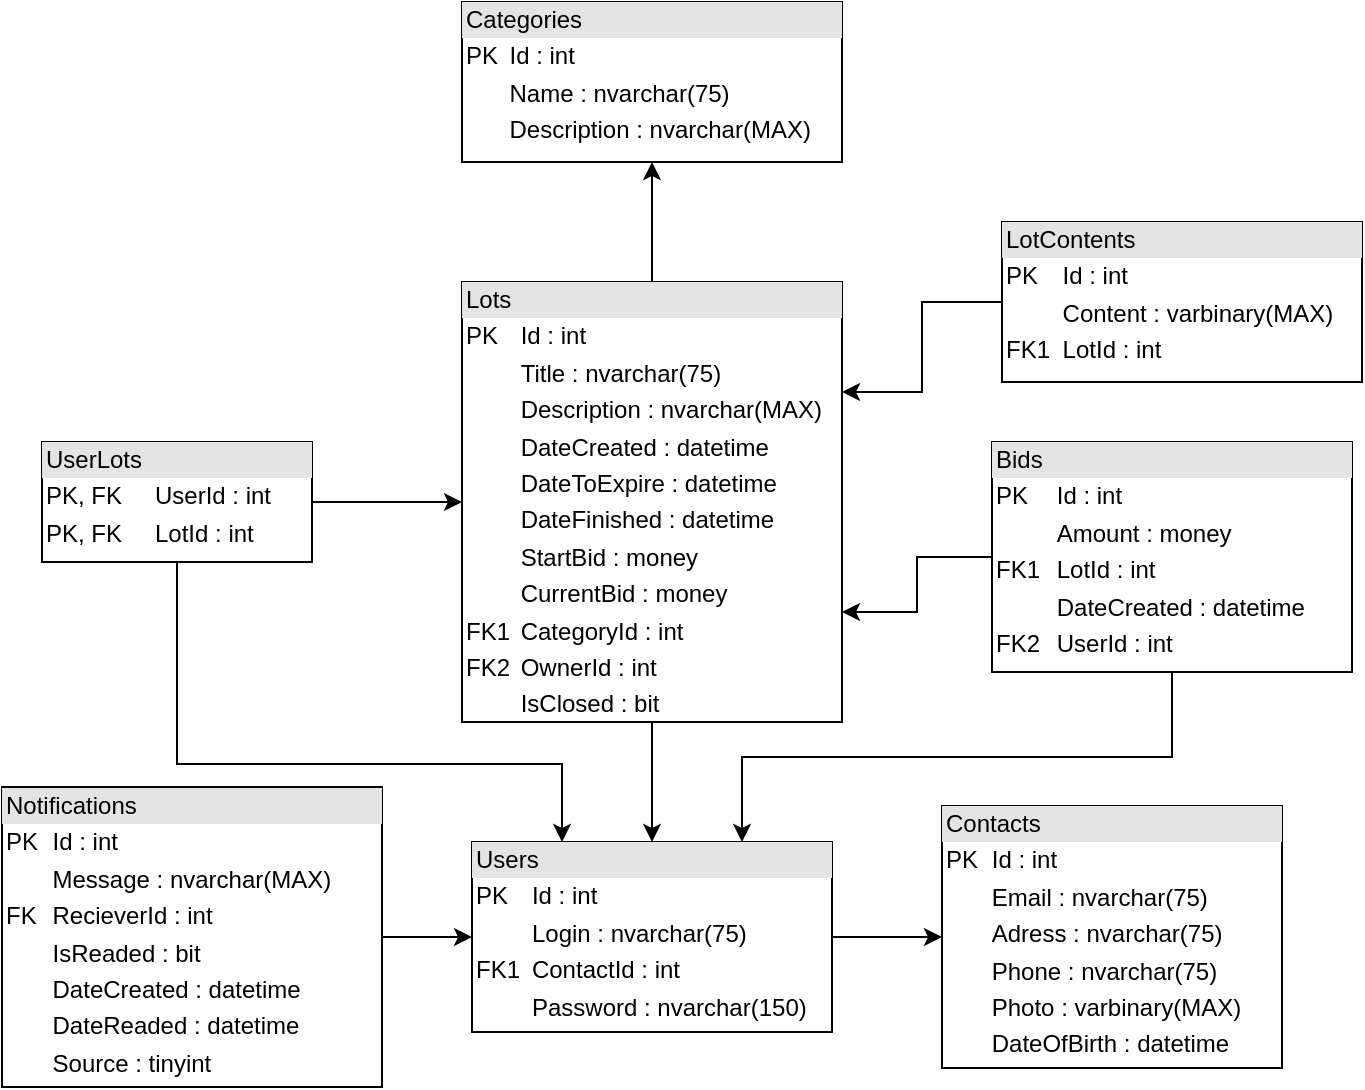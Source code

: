 <mxfile version="10.6.7" type="device"><diagram id="CQo-1b381A4dUtBqCFUa" name="Page-1"><mxGraphModel dx="1045" dy="616" grid="1" gridSize="10" guides="1" tooltips="1" connect="1" arrows="1" fold="1" page="1" pageScale="1" pageWidth="827" pageHeight="1169" math="0" shadow="0"><root><mxCell id="0"/><mxCell id="1" parent="0"/><mxCell id="Y1mQi-i1schLJJ2t3wef-1" value="&lt;div style=&quot;box-sizing: border-box ; width: 100% ; background: #e4e4e4 ; padding: 2px&quot;&gt;Users&lt;/div&gt;&lt;table style=&quot;width: 100% ; font-size: 1em&quot; cellpadding=&quot;2&quot; cellspacing=&quot;0&quot;&gt;&lt;tbody&gt;&lt;tr&gt;&lt;td&gt;PK&lt;/td&gt;&lt;td&gt;Id : int&lt;/td&gt;&lt;/tr&gt;&lt;tr&gt;&lt;td&gt;&lt;br&gt;&lt;/td&gt;&lt;td&gt;Login : nvarchar(75)&lt;/td&gt;&lt;/tr&gt;&lt;tr&gt;&lt;td&gt;FK1&lt;/td&gt;&lt;td&gt;ContactId : int&lt;/td&gt;&lt;/tr&gt;&lt;tr&gt;&lt;td&gt;&lt;br&gt;&lt;/td&gt;&lt;td&gt;Password : nvarchar(150)&lt;/td&gt;&lt;/tr&gt;&lt;/tbody&gt;&lt;/table&gt;" style="verticalAlign=top;align=left;overflow=fill;html=1;" parent="1" vertex="1"><mxGeometry x="295" y="530" width="180" height="95" as="geometry"/></mxCell><mxCell id="Y1mQi-i1schLJJ2t3wef-2" value="&lt;div style=&quot;box-sizing: border-box ; width: 100% ; background: #e4e4e4 ; padding: 2px&quot;&gt;Categories&lt;/div&gt;&lt;table style=&quot;width: 100% ; font-size: 1em&quot; cellpadding=&quot;2&quot; cellspacing=&quot;0&quot;&gt;&lt;tbody&gt;&lt;tr&gt;&lt;td&gt;PK&lt;/td&gt;&lt;td&gt;Id : int&lt;/td&gt;&lt;/tr&gt;&lt;tr&gt;&lt;td&gt;&lt;br&gt;&lt;/td&gt;&lt;td&gt;Name : nvarchar(75)&lt;/td&gt;&lt;/tr&gt;&lt;tr&gt;&lt;td&gt;&lt;/td&gt;&lt;td&gt;Description : nvarchar(MAX)&lt;/td&gt;&lt;/tr&gt;&lt;/tbody&gt;&lt;/table&gt;" style="verticalAlign=top;align=left;overflow=fill;html=1;" parent="1" vertex="1"><mxGeometry x="290" y="110" width="190" height="80" as="geometry"/></mxCell><mxCell id="PAiB43gav27ahzIU-8i_-9" style="edgeStyle=orthogonalEdgeStyle;rounded=0;orthogonalLoop=1;jettySize=auto;html=1;exitX=0.5;exitY=1;exitDx=0;exitDy=0;" edge="1" parent="1" source="Y1mQi-i1schLJJ2t3wef-4" target="Y1mQi-i1schLJJ2t3wef-1"><mxGeometry relative="1" as="geometry"/></mxCell><mxCell id="Y1mQi-i1schLJJ2t3wef-4" value="&lt;div style=&quot;box-sizing: border-box ; width: 100% ; background: #e4e4e4 ; padding: 2px&quot;&gt;Lots&lt;/div&gt;&lt;table style=&quot;width: 100% ; font-size: 1em&quot; cellpadding=&quot;2&quot; cellspacing=&quot;0&quot;&gt;&lt;tbody&gt;&lt;tr&gt;&lt;td&gt;PK&lt;/td&gt;&lt;td&gt;Id : int&lt;/td&gt;&lt;/tr&gt;&lt;tr&gt;&lt;td&gt;&lt;br&gt;&lt;/td&gt;&lt;td&gt;Title : nvarchar(75)&lt;br&gt;&lt;/td&gt;&lt;/tr&gt;&lt;tr&gt;&lt;td&gt;&lt;br&gt;&lt;/td&gt;&lt;td&gt;Description : nvarchar(MAX)&lt;br&gt;&lt;/td&gt;&lt;/tr&gt;&lt;tr&gt;&lt;td&gt;&lt;/td&gt;&lt;td&gt;DateCreated : datetime&lt;/td&gt;&lt;/tr&gt;&lt;tr&gt;&lt;td&gt;&lt;br&gt;&lt;/td&gt;&lt;td&gt;DateToExpire : datetime&lt;/td&gt;&lt;/tr&gt;&lt;tr&gt;&lt;td&gt;&lt;br&gt;&lt;/td&gt;&lt;td&gt;DateFinished : datetime&lt;/td&gt;&lt;/tr&gt;&lt;tr&gt;&lt;td&gt;&lt;br&gt;&lt;/td&gt;&lt;td&gt;StartBid : money&lt;/td&gt;&lt;/tr&gt;&lt;tr&gt;&lt;td&gt;&lt;br&gt;&lt;/td&gt;&lt;td&gt;CurrentBid : money&lt;/td&gt;&lt;/tr&gt;&lt;tr&gt;&lt;td&gt;FK1&lt;/td&gt;&lt;td&gt;CategoryId : int&lt;/td&gt;&lt;/tr&gt;&lt;tr&gt;&lt;td&gt;FK2&lt;/td&gt;&lt;td&gt;OwnerId : int&lt;/td&gt;&lt;/tr&gt;&lt;tr&gt;&lt;td&gt;&lt;br&gt;&lt;/td&gt;&lt;td&gt;IsClosed : bit&lt;br&gt;&lt;/td&gt;&lt;/tr&gt;&lt;/tbody&gt;&lt;/table&gt;" style="verticalAlign=top;align=left;overflow=fill;html=1;" parent="1" vertex="1"><mxGeometry x="290" y="250" width="190" height="220" as="geometry"/></mxCell><mxCell id="Y1mQi-i1schLJJ2t3wef-5" value="&lt;div style=&quot;box-sizing: border-box ; width: 100% ; background: #e4e4e4 ; padding: 2px&quot;&gt;Contacts&lt;/div&gt;&lt;table style=&quot;width: 100% ; font-size: 1em&quot; cellpadding=&quot;2&quot; cellspacing=&quot;0&quot;&gt;&lt;tbody&gt;&lt;tr&gt;&lt;td&gt;PK&lt;/td&gt;&lt;td&gt;Id : int&lt;/td&gt;&lt;/tr&gt;&lt;tr&gt;&lt;td&gt;&lt;br&gt;&lt;/td&gt;&lt;td&gt;Email : nvarchar(75)&lt;/td&gt;&lt;/tr&gt;&lt;tr&gt;&lt;td&gt;&lt;br&gt;&lt;/td&gt;&lt;td&gt;Adress : nvarchar(75)&lt;/td&gt;&lt;/tr&gt;&lt;tr&gt;&lt;td&gt;&lt;br&gt;&lt;/td&gt;&lt;td&gt;Phone : nvarchar(75)&lt;/td&gt;&lt;/tr&gt;&lt;tr&gt;&lt;td&gt;&lt;br&gt;&lt;/td&gt;&lt;td&gt;Photo : varbinary(MAX)&lt;/td&gt;&lt;/tr&gt;&lt;tr&gt;&lt;td&gt;&lt;br&gt;&lt;/td&gt;&lt;td&gt;DateOfBirth : datetime&lt;/td&gt;&lt;/tr&gt;&lt;/tbody&gt;&lt;/table&gt;&lt;br&gt;&lt;br&gt;" style="verticalAlign=top;align=left;overflow=fill;html=1;" parent="1" vertex="1"><mxGeometry x="530" y="512" width="170" height="131" as="geometry"/></mxCell><mxCell id="PAiB43gav27ahzIU-8i_-10" style="edgeStyle=orthogonalEdgeStyle;rounded=0;orthogonalLoop=1;jettySize=auto;html=1;exitX=0.5;exitY=1;exitDx=0;exitDy=0;entryX=0.25;entryY=0;entryDx=0;entryDy=0;" edge="1" parent="1" source="Y1mQi-i1schLJJ2t3wef-7" target="Y1mQi-i1schLJJ2t3wef-1"><mxGeometry relative="1" as="geometry"><Array as="points"><mxPoint x="147" y="491"/><mxPoint x="340" y="491"/></Array></mxGeometry></mxCell><mxCell id="PAiB43gav27ahzIU-8i_-12" style="edgeStyle=orthogonalEdgeStyle;rounded=0;orthogonalLoop=1;jettySize=auto;html=1;exitX=1;exitY=0.5;exitDx=0;exitDy=0;" edge="1" parent="1" source="Y1mQi-i1schLJJ2t3wef-7" target="Y1mQi-i1schLJJ2t3wef-4"><mxGeometry relative="1" as="geometry"/></mxCell><mxCell id="Y1mQi-i1schLJJ2t3wef-7" value="&lt;div style=&quot;box-sizing: border-box ; width: 100% ; background: #e4e4e4 ; padding: 2px&quot;&gt;UserLots&lt;/div&gt;&lt;table style=&quot;width: 100% ; font-size: 1em&quot; cellpadding=&quot;2&quot; cellspacing=&quot;0&quot;&gt;&lt;tbody&gt;&lt;tr&gt;&lt;td&gt;PK, FK&lt;/td&gt;&lt;td&gt;UserId : int&lt;/td&gt;&lt;/tr&gt;&lt;tr&gt;&lt;td&gt;PK, FK&lt;/td&gt;&lt;td&gt;LotId : int&lt;/td&gt;&lt;/tr&gt;&lt;/tbody&gt;&lt;/table&gt;" style="verticalAlign=top;align=left;overflow=fill;html=1;" parent="1" vertex="1"><mxGeometry x="80" y="330" width="135" height="60" as="geometry"/></mxCell><mxCell id="PAiB43gav27ahzIU-8i_-7" style="edgeStyle=orthogonalEdgeStyle;rounded=0;orthogonalLoop=1;jettySize=auto;html=1;exitX=0;exitY=0.5;exitDx=0;exitDy=0;entryX=1;entryY=0.75;entryDx=0;entryDy=0;" edge="1" parent="1" source="Y1mQi-i1schLJJ2t3wef-25" target="Y1mQi-i1schLJJ2t3wef-4"><mxGeometry relative="1" as="geometry"/></mxCell><mxCell id="PAiB43gav27ahzIU-8i_-11" style="edgeStyle=orthogonalEdgeStyle;rounded=0;orthogonalLoop=1;jettySize=auto;html=1;exitX=0.5;exitY=1;exitDx=0;exitDy=0;entryX=0.75;entryY=0;entryDx=0;entryDy=0;" edge="1" parent="1" source="Y1mQi-i1schLJJ2t3wef-25" target="Y1mQi-i1schLJJ2t3wef-1"><mxGeometry relative="1" as="geometry"/></mxCell><mxCell id="Y1mQi-i1schLJJ2t3wef-25" value="&lt;div style=&quot;box-sizing: border-box ; width: 100% ; background: #e4e4e4 ; padding: 2px&quot;&gt;Bids&lt;/div&gt;&lt;table style=&quot;width: 100% ; font-size: 1em&quot; cellpadding=&quot;2&quot; cellspacing=&quot;0&quot;&gt;&lt;tbody&gt;&lt;tr&gt;&lt;td&gt;PK&lt;/td&gt;&lt;td&gt;Id : int&lt;/td&gt;&lt;/tr&gt;&lt;tr&gt;&lt;td&gt;&lt;br&gt;&lt;/td&gt;&lt;td&gt;Amount : money&lt;/td&gt;&lt;/tr&gt;&lt;tr&gt;&lt;td&gt;FK1&lt;/td&gt;&lt;td&gt;LotId : int&lt;/td&gt;&lt;/tr&gt;&lt;tr&gt;&lt;td&gt;&lt;br&gt;&lt;/td&gt;&lt;td&gt;DateCreated : datetime&lt;/td&gt;&lt;/tr&gt;&lt;tr&gt;&lt;td&gt;FK2&lt;/td&gt;&lt;td&gt;UserId : int&lt;/td&gt;&lt;/tr&gt;&lt;/tbody&gt;&lt;/table&gt;" style="verticalAlign=top;align=left;overflow=fill;html=1;strokeWidth=1;" parent="1" vertex="1"><mxGeometry x="555" y="330" width="180" height="115" as="geometry"/></mxCell><mxCell id="Y1mQi-i1schLJJ2t3wef-32" value="&lt;div style=&quot;box-sizing: border-box ; width: 100% ; background: #e4e4e4 ; padding: 2px&quot;&gt;LotContents&lt;/div&gt;&lt;table style=&quot;width: 100% ; font-size: 1em&quot; cellpadding=&quot;2&quot; cellspacing=&quot;0&quot;&gt;&lt;tbody&gt;&lt;tr&gt;&lt;td&gt;PK&lt;/td&gt;&lt;td&gt;Id : int&lt;/td&gt;&lt;/tr&gt;&lt;tr&gt;&lt;td&gt;&lt;br&gt;&lt;/td&gt;&lt;td&gt;Content : varbinary(MAX)&lt;/td&gt;&lt;/tr&gt;&lt;tr&gt;&lt;td&gt;FK1&lt;/td&gt;&lt;td&gt;LotId : int&lt;/td&gt;&lt;/tr&gt;&lt;/tbody&gt;&lt;/table&gt;" style="verticalAlign=top;align=left;overflow=fill;html=1;strokeWidth=1;" parent="1" vertex="1"><mxGeometry x="560" y="220" width="180" height="80" as="geometry"/></mxCell><mxCell id="PAiB43gav27ahzIU-8i_-1" value="&lt;div style=&quot;box-sizing: border-box ; width: 100% ; background: #e4e4e4 ; padding: 2px&quot;&gt;Notifications&lt;/div&gt;&lt;table style=&quot;width: 100% ; font-size: 1em&quot; cellpadding=&quot;2&quot; cellspacing=&quot;0&quot;&gt;&lt;tbody&gt;&lt;tr&gt;&lt;td&gt;PK&lt;/td&gt;&lt;td&gt;Id : int&lt;/td&gt;&lt;/tr&gt;&lt;tr&gt;&lt;td&gt;&lt;br&gt;&lt;/td&gt;&lt;td&gt;Message : nvarchar(MAX)&lt;/td&gt;&lt;/tr&gt;&lt;tr&gt;&lt;td&gt;FK&lt;/td&gt;&lt;td&gt;RecieverId : int&lt;/td&gt;&lt;/tr&gt;&lt;tr&gt;&lt;td&gt;&lt;br&gt;&lt;/td&gt;&lt;td&gt;IsReaded : bit&lt;/td&gt;&lt;/tr&gt;&lt;tr&gt;&lt;td&gt;&lt;br&gt;&lt;/td&gt;&lt;td&gt;DateCreated : datetime&lt;/td&gt;&lt;/tr&gt;&lt;tr&gt;&lt;td&gt;&lt;br&gt;&lt;/td&gt;&lt;td&gt;DateReaded : datetime&lt;/td&gt;&lt;/tr&gt;&lt;tr&gt;&lt;td&gt;&lt;br&gt;&lt;/td&gt;&lt;td&gt;Source : tinyint&lt;/td&gt;&lt;/tr&gt;&lt;/tbody&gt;&lt;/table&gt;" style="verticalAlign=top;align=left;overflow=fill;html=1;" vertex="1" parent="1"><mxGeometry x="60" y="502.5" width="190" height="150" as="geometry"/></mxCell><mxCell id="PAiB43gav27ahzIU-8i_-2" value="" style="endArrow=classic;html=1;entryX=0;entryY=0.5;entryDx=0;entryDy=0;exitX=1;exitY=0.5;exitDx=0;exitDy=0;" edge="1" parent="1" source="Y1mQi-i1schLJJ2t3wef-1" target="Y1mQi-i1schLJJ2t3wef-5"><mxGeometry width="50" height="50" relative="1" as="geometry"><mxPoint x="60" y="730" as="sourcePoint"/><mxPoint x="110" y="680" as="targetPoint"/></mxGeometry></mxCell><mxCell id="PAiB43gav27ahzIU-8i_-3" value="" style="endArrow=classic;html=1;entryX=0.5;entryY=1;entryDx=0;entryDy=0;exitX=0.5;exitY=0;exitDx=0;exitDy=0;" edge="1" parent="1" source="Y1mQi-i1schLJJ2t3wef-4" target="Y1mQi-i1schLJJ2t3wef-2"><mxGeometry width="50" height="50" relative="1" as="geometry"><mxPoint x="60" y="730" as="sourcePoint"/><mxPoint x="110" y="680" as="targetPoint"/></mxGeometry></mxCell><mxCell id="PAiB43gav27ahzIU-8i_-4" value="" style="endArrow=classic;html=1;entryX=0;entryY=0.5;entryDx=0;entryDy=0;exitX=1;exitY=0.5;exitDx=0;exitDy=0;" edge="1" parent="1" source="PAiB43gav27ahzIU-8i_-1" target="Y1mQi-i1schLJJ2t3wef-1"><mxGeometry width="50" height="50" relative="1" as="geometry"><mxPoint x="60" y="730" as="sourcePoint"/><mxPoint x="110" y="680" as="targetPoint"/></mxGeometry></mxCell><mxCell id="PAiB43gav27ahzIU-8i_-5" value="" style="endArrow=classic;html=1;exitX=0;exitY=0.5;exitDx=0;exitDy=0;entryX=1;entryY=0.25;entryDx=0;entryDy=0;rounded=0;edgeStyle=orthogonalEdgeStyle;" edge="1" parent="1" source="Y1mQi-i1schLJJ2t3wef-32" target="Y1mQi-i1schLJJ2t3wef-4"><mxGeometry width="50" height="50" relative="1" as="geometry"><mxPoint x="50" y="720" as="sourcePoint"/><mxPoint x="100" y="670" as="targetPoint"/></mxGeometry></mxCell></root></mxGraphModel></diagram></mxfile>